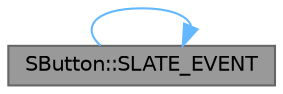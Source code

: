 digraph "SButton::SLATE_EVENT"
{
 // INTERACTIVE_SVG=YES
 // LATEX_PDF_SIZE
  bgcolor="transparent";
  edge [fontname=Helvetica,fontsize=10,labelfontname=Helvetica,labelfontsize=10];
  node [fontname=Helvetica,fontsize=10,shape=box,height=0.2,width=0.4];
  rankdir="LR";
  Node1 [id="Node000001",label="SButton::SLATE_EVENT",height=0.2,width=0.4,color="gray40", fillcolor="grey60", style="filled", fontcolor="black",tooltip="Called when the button is pressed."];
  Node1 -> Node1 [id="edge1_Node000001_Node000001",color="steelblue1",style="solid",tooltip=" "];
}
